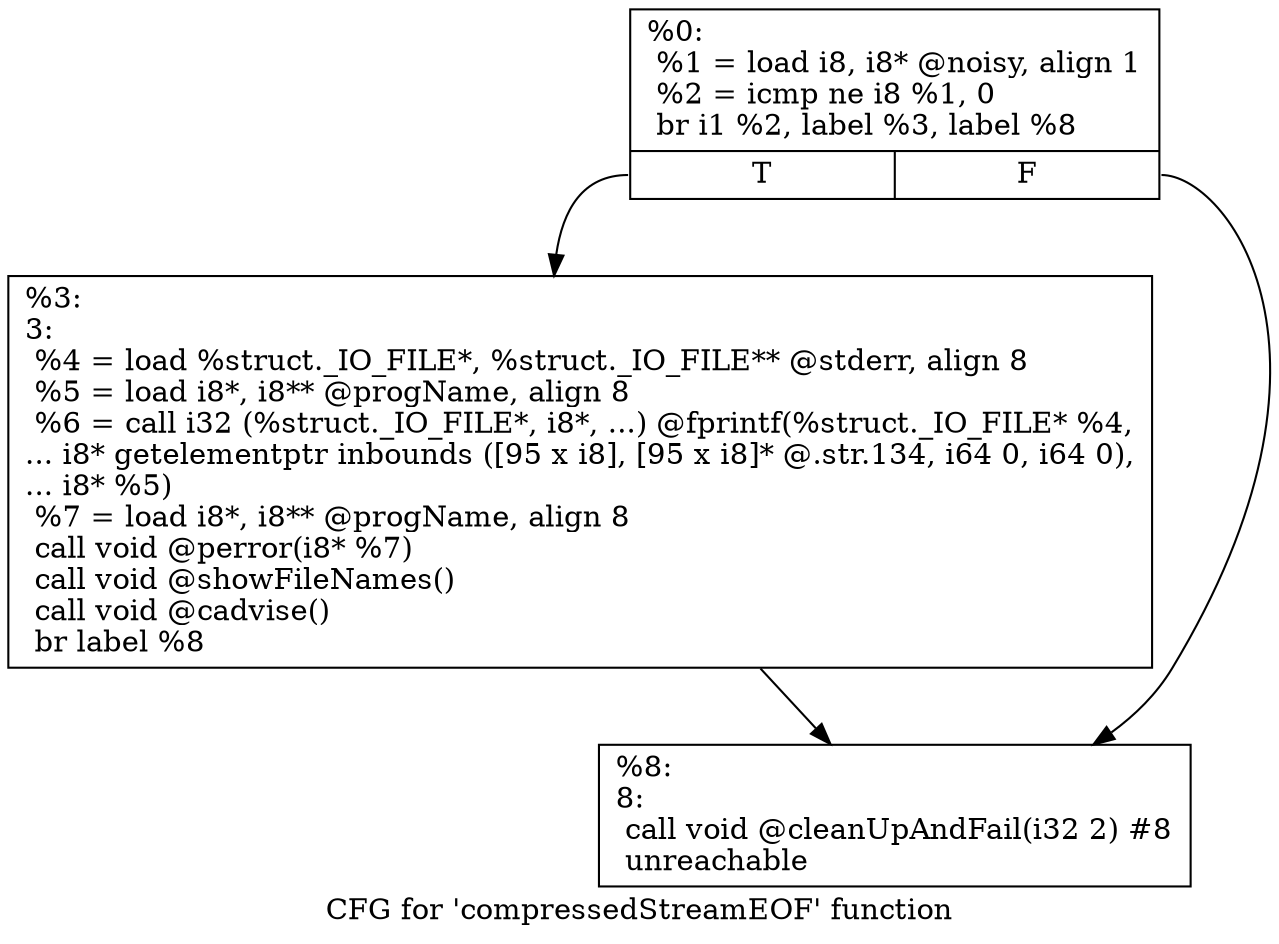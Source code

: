 digraph "CFG for 'compressedStreamEOF' function" {
	label="CFG for 'compressedStreamEOF' function";

	Node0xd86920 [shape=record,label="{%0:\l  %1 = load i8, i8* @noisy, align 1\l  %2 = icmp ne i8 %1, 0\l  br i1 %2, label %3, label %8\l|{<s0>T|<s1>F}}"];
	Node0xd86920:s0 -> Node0xd86a00;
	Node0xd86920:s1 -> Node0xd86a50;
	Node0xd86a00 [shape=record,label="{%3:\l3:                                                \l  %4 = load %struct._IO_FILE*, %struct._IO_FILE** @stderr, align 8\l  %5 = load i8*, i8** @progName, align 8\l  %6 = call i32 (%struct._IO_FILE*, i8*, ...) @fprintf(%struct._IO_FILE* %4,\l... i8* getelementptr inbounds ([95 x i8], [95 x i8]* @.str.134, i64 0, i64 0),\l... i8* %5)\l  %7 = load i8*, i8** @progName, align 8\l  call void @perror(i8* %7)\l  call void @showFileNames()\l  call void @cadvise()\l  br label %8\l}"];
	Node0xd86a00 -> Node0xd86a50;
	Node0xd86a50 [shape=record,label="{%8:\l8:                                                \l  call void @cleanUpAndFail(i32 2) #8\l  unreachable\l}"];
}
